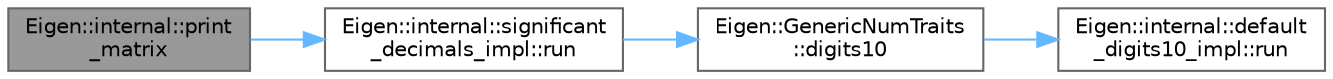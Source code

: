 digraph "Eigen::internal::print_matrix"
{
 // LATEX_PDF_SIZE
  bgcolor="transparent";
  edge [fontname=Helvetica,fontsize=10,labelfontname=Helvetica,labelfontsize=10];
  node [fontname=Helvetica,fontsize=10,shape=box,height=0.2,width=0.4];
  rankdir="LR";
  Node1 [id="Node000001",label="Eigen::internal::print\l_matrix",height=0.2,width=0.4,color="gray40", fillcolor="grey60", style="filled", fontcolor="black",tooltip=" "];
  Node1 -> Node2 [id="edge4_Node000001_Node000002",color="steelblue1",style="solid",tooltip=" "];
  Node2 [id="Node000002",label="Eigen::internal::significant\l_decimals_impl::run",height=0.2,width=0.4,color="grey40", fillcolor="white", style="filled",URL="$struct_eigen_1_1internal_1_1significant__decimals__impl.html#a5067c92af24f8102e8b41e3716db4894",tooltip=" "];
  Node2 -> Node3 [id="edge5_Node000002_Node000003",color="steelblue1",style="solid",tooltip=" "];
  Node3 [id="Node000003",label="Eigen::GenericNumTraits\l::digits10",height=0.2,width=0.4,color="grey40", fillcolor="white", style="filled",URL="$struct_eigen_1_1_generic_num_traits.html#abe786ad7f4af6e91e34fab4d888710b5",tooltip=" "];
  Node3 -> Node4 [id="edge6_Node000003_Node000004",color="steelblue1",style="solid",tooltip=" "];
  Node4 [id="Node000004",label="Eigen::internal::default\l_digits10_impl::run",height=0.2,width=0.4,color="grey40", fillcolor="white", style="filled",URL="$struct_eigen_1_1internal_1_1default__digits10__impl.html#a9c5d25b308ff287fca844827847208df",tooltip=" "];
}
